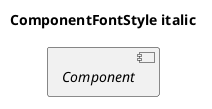 @startuml
'!include ../../../plantuml-styles/plantuml-ae-skinparam-ex.iuml

skinparam ComponentFontStyle italic

title ComponentFontStyle italic

component Component 
@enduml